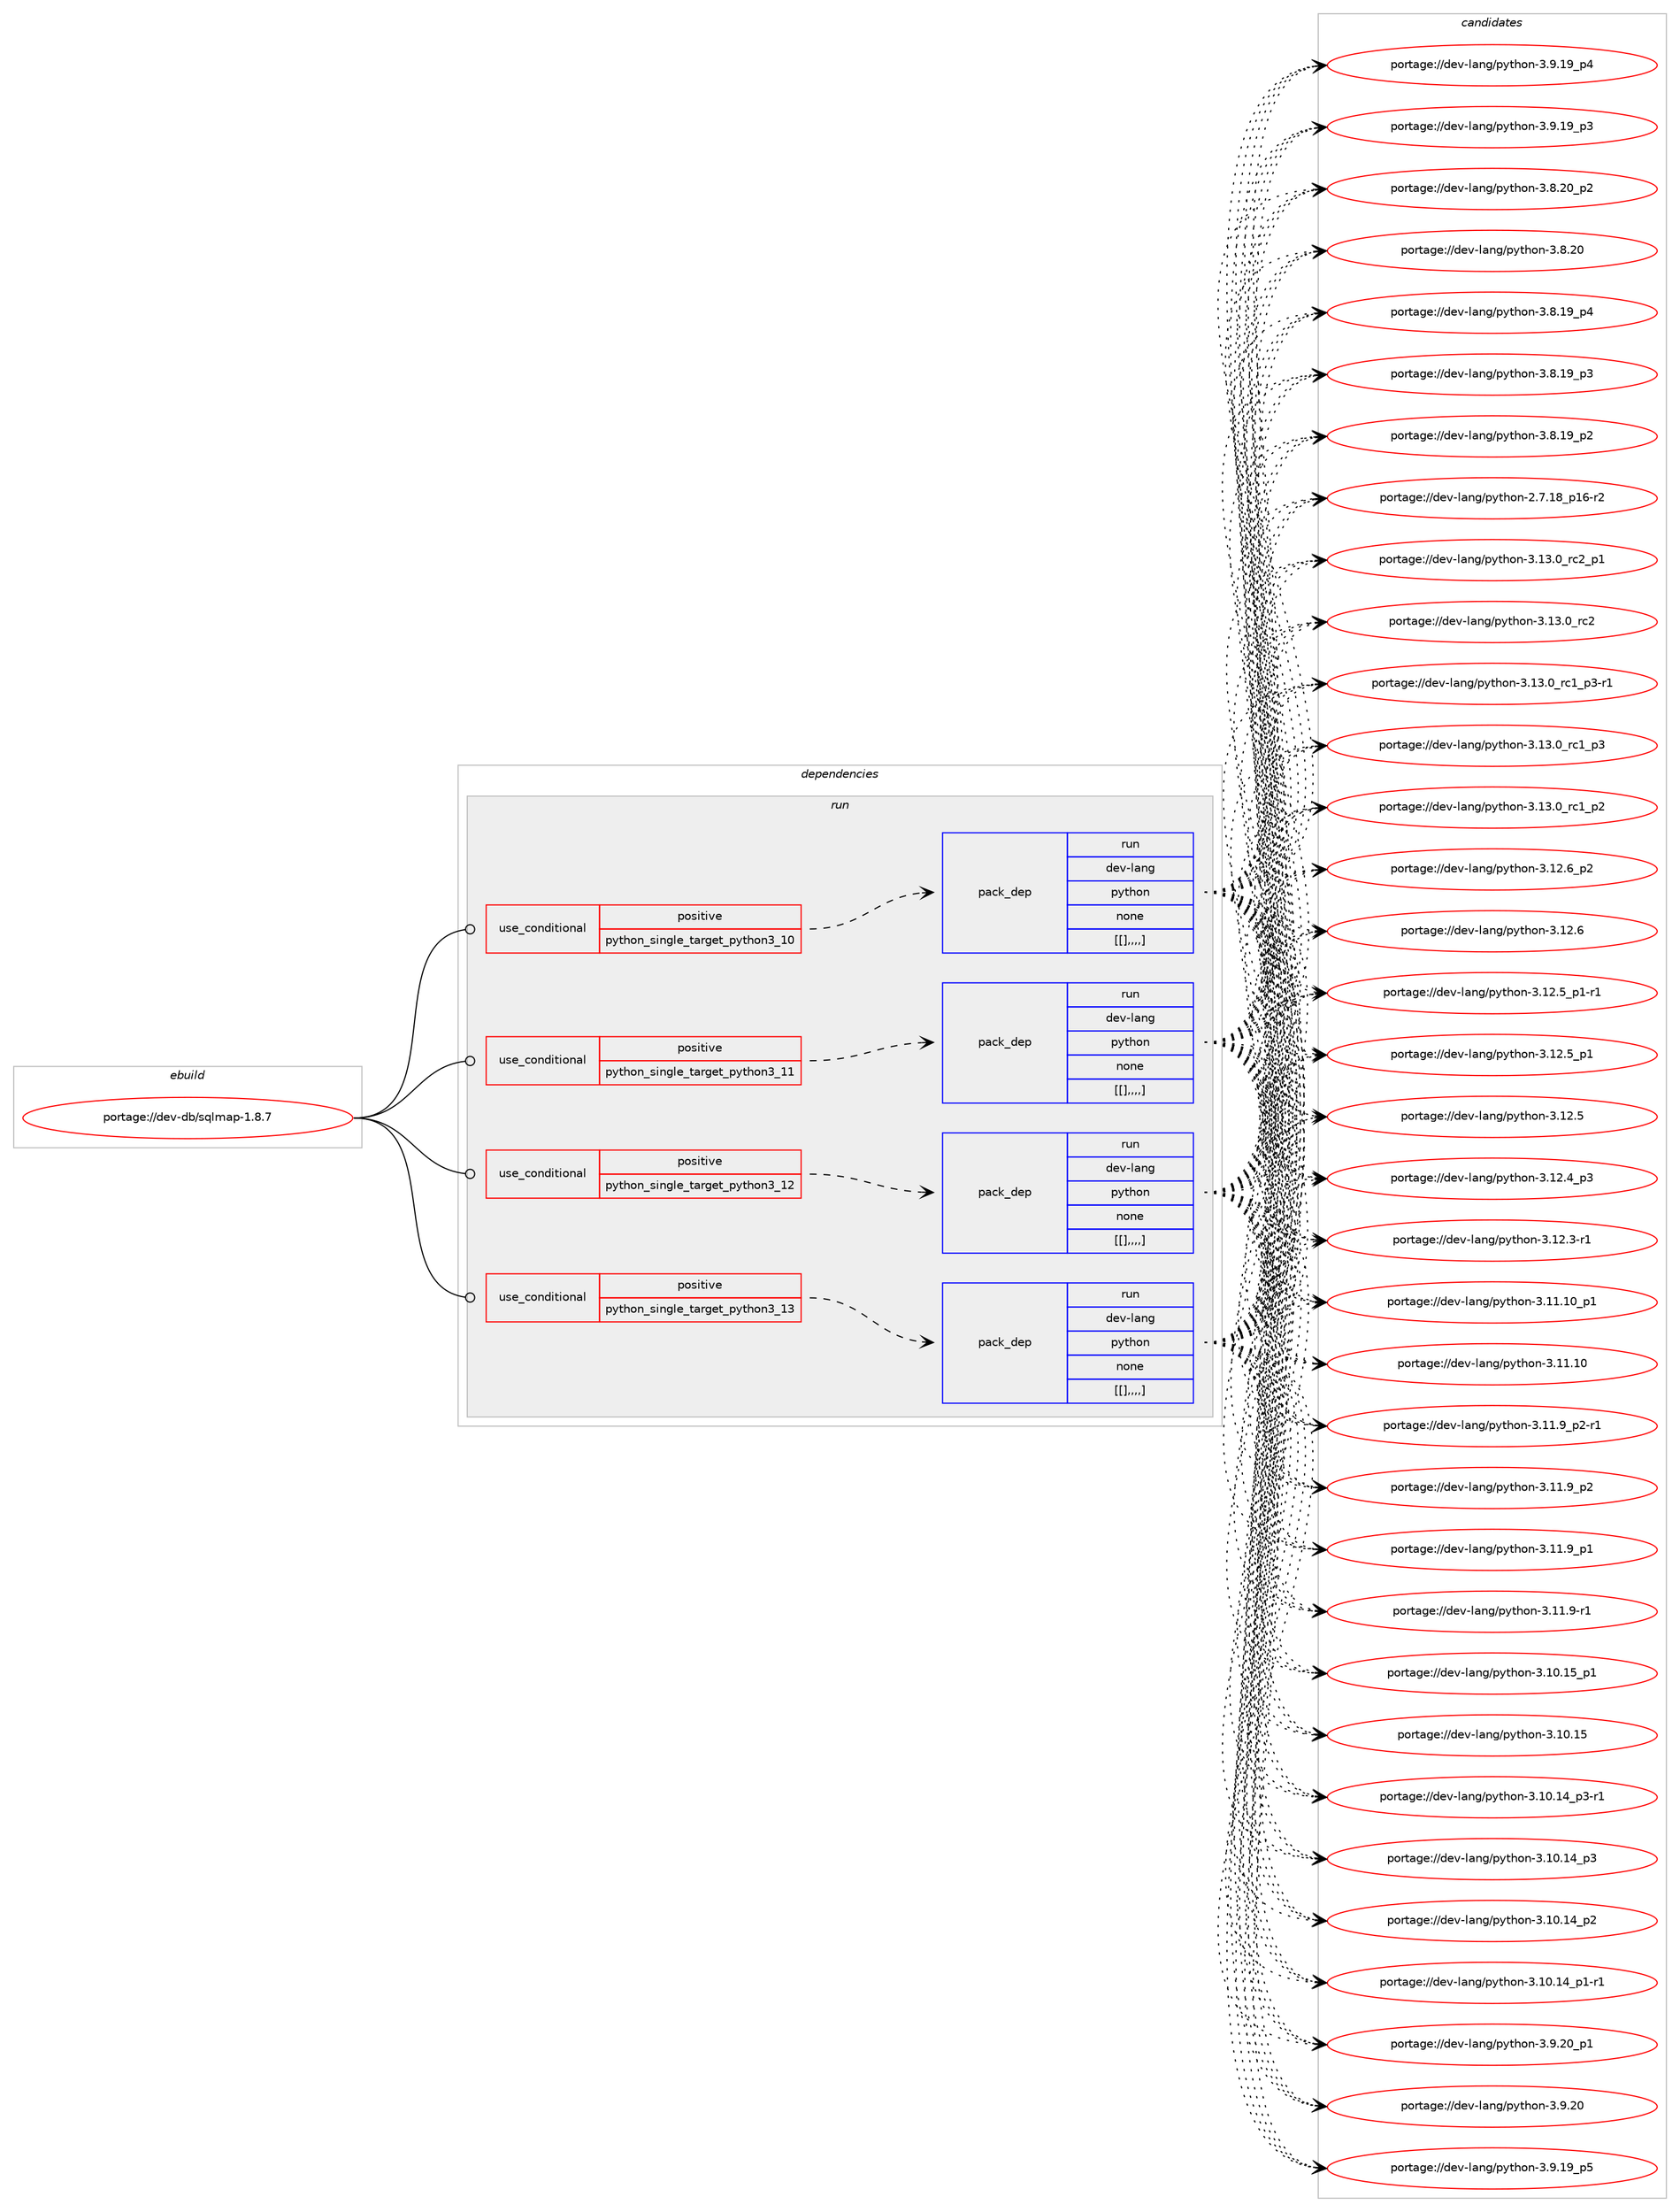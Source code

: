 digraph prolog {

# *************
# Graph options
# *************

newrank=true;
concentrate=true;
compound=true;
graph [rankdir=LR,fontname=Helvetica,fontsize=10,ranksep=1.5];#, ranksep=2.5, nodesep=0.2];
edge  [arrowhead=vee];
node  [fontname=Helvetica,fontsize=10];

# **********
# The ebuild
# **********

subgraph cluster_leftcol {
color=gray;
label=<<i>ebuild</i>>;
id [label="portage://dev-db/sqlmap-1.8.7", color=red, width=4, href="../dev-db/sqlmap-1.8.7.svg"];
}

# ****************
# The dependencies
# ****************

subgraph cluster_midcol {
color=gray;
label=<<i>dependencies</i>>;
subgraph cluster_compile {
fillcolor="#eeeeee";
style=filled;
label=<<i>compile</i>>;
}
subgraph cluster_compileandrun {
fillcolor="#eeeeee";
style=filled;
label=<<i>compile and run</i>>;
}
subgraph cluster_run {
fillcolor="#eeeeee";
style=filled;
label=<<i>run</i>>;
subgraph cond19441 {
dependency71539 [label=<<TABLE BORDER="0" CELLBORDER="1" CELLSPACING="0" CELLPADDING="4"><TR><TD ROWSPAN="3" CELLPADDING="10">use_conditional</TD></TR><TR><TD>positive</TD></TR><TR><TD>python_single_target_python3_10</TD></TR></TABLE>>, shape=none, color=red];
subgraph pack51155 {
dependency71540 [label=<<TABLE BORDER="0" CELLBORDER="1" CELLSPACING="0" CELLPADDING="4" WIDTH="220"><TR><TD ROWSPAN="6" CELLPADDING="30">pack_dep</TD></TR><TR><TD WIDTH="110">run</TD></TR><TR><TD>dev-lang</TD></TR><TR><TD>python</TD></TR><TR><TD>none</TD></TR><TR><TD>[[],,,,]</TD></TR></TABLE>>, shape=none, color=blue];
}
dependency71539:e -> dependency71540:w [weight=20,style="dashed",arrowhead="vee"];
}
id:e -> dependency71539:w [weight=20,style="solid",arrowhead="odot"];
subgraph cond19442 {
dependency71541 [label=<<TABLE BORDER="0" CELLBORDER="1" CELLSPACING="0" CELLPADDING="4"><TR><TD ROWSPAN="3" CELLPADDING="10">use_conditional</TD></TR><TR><TD>positive</TD></TR><TR><TD>python_single_target_python3_11</TD></TR></TABLE>>, shape=none, color=red];
subgraph pack51156 {
dependency71542 [label=<<TABLE BORDER="0" CELLBORDER="1" CELLSPACING="0" CELLPADDING="4" WIDTH="220"><TR><TD ROWSPAN="6" CELLPADDING="30">pack_dep</TD></TR><TR><TD WIDTH="110">run</TD></TR><TR><TD>dev-lang</TD></TR><TR><TD>python</TD></TR><TR><TD>none</TD></TR><TR><TD>[[],,,,]</TD></TR></TABLE>>, shape=none, color=blue];
}
dependency71541:e -> dependency71542:w [weight=20,style="dashed",arrowhead="vee"];
}
id:e -> dependency71541:w [weight=20,style="solid",arrowhead="odot"];
subgraph cond19443 {
dependency71543 [label=<<TABLE BORDER="0" CELLBORDER="1" CELLSPACING="0" CELLPADDING="4"><TR><TD ROWSPAN="3" CELLPADDING="10">use_conditional</TD></TR><TR><TD>positive</TD></TR><TR><TD>python_single_target_python3_12</TD></TR></TABLE>>, shape=none, color=red];
subgraph pack51157 {
dependency71544 [label=<<TABLE BORDER="0" CELLBORDER="1" CELLSPACING="0" CELLPADDING="4" WIDTH="220"><TR><TD ROWSPAN="6" CELLPADDING="30">pack_dep</TD></TR><TR><TD WIDTH="110">run</TD></TR><TR><TD>dev-lang</TD></TR><TR><TD>python</TD></TR><TR><TD>none</TD></TR><TR><TD>[[],,,,]</TD></TR></TABLE>>, shape=none, color=blue];
}
dependency71543:e -> dependency71544:w [weight=20,style="dashed",arrowhead="vee"];
}
id:e -> dependency71543:w [weight=20,style="solid",arrowhead="odot"];
subgraph cond19444 {
dependency71545 [label=<<TABLE BORDER="0" CELLBORDER="1" CELLSPACING="0" CELLPADDING="4"><TR><TD ROWSPAN="3" CELLPADDING="10">use_conditional</TD></TR><TR><TD>positive</TD></TR><TR><TD>python_single_target_python3_13</TD></TR></TABLE>>, shape=none, color=red];
subgraph pack51158 {
dependency71546 [label=<<TABLE BORDER="0" CELLBORDER="1" CELLSPACING="0" CELLPADDING="4" WIDTH="220"><TR><TD ROWSPAN="6" CELLPADDING="30">pack_dep</TD></TR><TR><TD WIDTH="110">run</TD></TR><TR><TD>dev-lang</TD></TR><TR><TD>python</TD></TR><TR><TD>none</TD></TR><TR><TD>[[],,,,]</TD></TR></TABLE>>, shape=none, color=blue];
}
dependency71545:e -> dependency71546:w [weight=20,style="dashed",arrowhead="vee"];
}
id:e -> dependency71545:w [weight=20,style="solid",arrowhead="odot"];
}
}

# **************
# The candidates
# **************

subgraph cluster_choices {
rank=same;
color=gray;
label=<<i>candidates</i>>;

subgraph choice51155 {
color=black;
nodesep=1;
choice100101118451089711010347112121116104111110455146495146489511499509511249 [label="portage://dev-lang/python-3.13.0_rc2_p1", color=red, width=4,href="../dev-lang/python-3.13.0_rc2_p1.svg"];
choice10010111845108971101034711212111610411111045514649514648951149950 [label="portage://dev-lang/python-3.13.0_rc2", color=red, width=4,href="../dev-lang/python-3.13.0_rc2.svg"];
choice1001011184510897110103471121211161041111104551464951464895114994995112514511449 [label="portage://dev-lang/python-3.13.0_rc1_p3-r1", color=red, width=4,href="../dev-lang/python-3.13.0_rc1_p3-r1.svg"];
choice100101118451089711010347112121116104111110455146495146489511499499511251 [label="portage://dev-lang/python-3.13.0_rc1_p3", color=red, width=4,href="../dev-lang/python-3.13.0_rc1_p3.svg"];
choice100101118451089711010347112121116104111110455146495146489511499499511250 [label="portage://dev-lang/python-3.13.0_rc1_p2", color=red, width=4,href="../dev-lang/python-3.13.0_rc1_p2.svg"];
choice100101118451089711010347112121116104111110455146495046549511250 [label="portage://dev-lang/python-3.12.6_p2", color=red, width=4,href="../dev-lang/python-3.12.6_p2.svg"];
choice10010111845108971101034711212111610411111045514649504654 [label="portage://dev-lang/python-3.12.6", color=red, width=4,href="../dev-lang/python-3.12.6.svg"];
choice1001011184510897110103471121211161041111104551464950465395112494511449 [label="portage://dev-lang/python-3.12.5_p1-r1", color=red, width=4,href="../dev-lang/python-3.12.5_p1-r1.svg"];
choice100101118451089711010347112121116104111110455146495046539511249 [label="portage://dev-lang/python-3.12.5_p1", color=red, width=4,href="../dev-lang/python-3.12.5_p1.svg"];
choice10010111845108971101034711212111610411111045514649504653 [label="portage://dev-lang/python-3.12.5", color=red, width=4,href="../dev-lang/python-3.12.5.svg"];
choice100101118451089711010347112121116104111110455146495046529511251 [label="portage://dev-lang/python-3.12.4_p3", color=red, width=4,href="../dev-lang/python-3.12.4_p3.svg"];
choice100101118451089711010347112121116104111110455146495046514511449 [label="portage://dev-lang/python-3.12.3-r1", color=red, width=4,href="../dev-lang/python-3.12.3-r1.svg"];
choice10010111845108971101034711212111610411111045514649494649489511249 [label="portage://dev-lang/python-3.11.10_p1", color=red, width=4,href="../dev-lang/python-3.11.10_p1.svg"];
choice1001011184510897110103471121211161041111104551464949464948 [label="portage://dev-lang/python-3.11.10", color=red, width=4,href="../dev-lang/python-3.11.10.svg"];
choice1001011184510897110103471121211161041111104551464949465795112504511449 [label="portage://dev-lang/python-3.11.9_p2-r1", color=red, width=4,href="../dev-lang/python-3.11.9_p2-r1.svg"];
choice100101118451089711010347112121116104111110455146494946579511250 [label="portage://dev-lang/python-3.11.9_p2", color=red, width=4,href="../dev-lang/python-3.11.9_p2.svg"];
choice100101118451089711010347112121116104111110455146494946579511249 [label="portage://dev-lang/python-3.11.9_p1", color=red, width=4,href="../dev-lang/python-3.11.9_p1.svg"];
choice100101118451089711010347112121116104111110455146494946574511449 [label="portage://dev-lang/python-3.11.9-r1", color=red, width=4,href="../dev-lang/python-3.11.9-r1.svg"];
choice10010111845108971101034711212111610411111045514649484649539511249 [label="portage://dev-lang/python-3.10.15_p1", color=red, width=4,href="../dev-lang/python-3.10.15_p1.svg"];
choice1001011184510897110103471121211161041111104551464948464953 [label="portage://dev-lang/python-3.10.15", color=red, width=4,href="../dev-lang/python-3.10.15.svg"];
choice100101118451089711010347112121116104111110455146494846495295112514511449 [label="portage://dev-lang/python-3.10.14_p3-r1", color=red, width=4,href="../dev-lang/python-3.10.14_p3-r1.svg"];
choice10010111845108971101034711212111610411111045514649484649529511251 [label="portage://dev-lang/python-3.10.14_p3", color=red, width=4,href="../dev-lang/python-3.10.14_p3.svg"];
choice10010111845108971101034711212111610411111045514649484649529511250 [label="portage://dev-lang/python-3.10.14_p2", color=red, width=4,href="../dev-lang/python-3.10.14_p2.svg"];
choice100101118451089711010347112121116104111110455146494846495295112494511449 [label="portage://dev-lang/python-3.10.14_p1-r1", color=red, width=4,href="../dev-lang/python-3.10.14_p1-r1.svg"];
choice100101118451089711010347112121116104111110455146574650489511249 [label="portage://dev-lang/python-3.9.20_p1", color=red, width=4,href="../dev-lang/python-3.9.20_p1.svg"];
choice10010111845108971101034711212111610411111045514657465048 [label="portage://dev-lang/python-3.9.20", color=red, width=4,href="../dev-lang/python-3.9.20.svg"];
choice100101118451089711010347112121116104111110455146574649579511253 [label="portage://dev-lang/python-3.9.19_p5", color=red, width=4,href="../dev-lang/python-3.9.19_p5.svg"];
choice100101118451089711010347112121116104111110455146574649579511252 [label="portage://dev-lang/python-3.9.19_p4", color=red, width=4,href="../dev-lang/python-3.9.19_p4.svg"];
choice100101118451089711010347112121116104111110455146574649579511251 [label="portage://dev-lang/python-3.9.19_p3", color=red, width=4,href="../dev-lang/python-3.9.19_p3.svg"];
choice100101118451089711010347112121116104111110455146564650489511250 [label="portage://dev-lang/python-3.8.20_p2", color=red, width=4,href="../dev-lang/python-3.8.20_p2.svg"];
choice10010111845108971101034711212111610411111045514656465048 [label="portage://dev-lang/python-3.8.20", color=red, width=4,href="../dev-lang/python-3.8.20.svg"];
choice100101118451089711010347112121116104111110455146564649579511252 [label="portage://dev-lang/python-3.8.19_p4", color=red, width=4,href="../dev-lang/python-3.8.19_p4.svg"];
choice100101118451089711010347112121116104111110455146564649579511251 [label="portage://dev-lang/python-3.8.19_p3", color=red, width=4,href="../dev-lang/python-3.8.19_p3.svg"];
choice100101118451089711010347112121116104111110455146564649579511250 [label="portage://dev-lang/python-3.8.19_p2", color=red, width=4,href="../dev-lang/python-3.8.19_p2.svg"];
choice100101118451089711010347112121116104111110455046554649569511249544511450 [label="portage://dev-lang/python-2.7.18_p16-r2", color=red, width=4,href="../dev-lang/python-2.7.18_p16-r2.svg"];
dependency71540:e -> choice100101118451089711010347112121116104111110455146495146489511499509511249:w [style=dotted,weight="100"];
dependency71540:e -> choice10010111845108971101034711212111610411111045514649514648951149950:w [style=dotted,weight="100"];
dependency71540:e -> choice1001011184510897110103471121211161041111104551464951464895114994995112514511449:w [style=dotted,weight="100"];
dependency71540:e -> choice100101118451089711010347112121116104111110455146495146489511499499511251:w [style=dotted,weight="100"];
dependency71540:e -> choice100101118451089711010347112121116104111110455146495146489511499499511250:w [style=dotted,weight="100"];
dependency71540:e -> choice100101118451089711010347112121116104111110455146495046549511250:w [style=dotted,weight="100"];
dependency71540:e -> choice10010111845108971101034711212111610411111045514649504654:w [style=dotted,weight="100"];
dependency71540:e -> choice1001011184510897110103471121211161041111104551464950465395112494511449:w [style=dotted,weight="100"];
dependency71540:e -> choice100101118451089711010347112121116104111110455146495046539511249:w [style=dotted,weight="100"];
dependency71540:e -> choice10010111845108971101034711212111610411111045514649504653:w [style=dotted,weight="100"];
dependency71540:e -> choice100101118451089711010347112121116104111110455146495046529511251:w [style=dotted,weight="100"];
dependency71540:e -> choice100101118451089711010347112121116104111110455146495046514511449:w [style=dotted,weight="100"];
dependency71540:e -> choice10010111845108971101034711212111610411111045514649494649489511249:w [style=dotted,weight="100"];
dependency71540:e -> choice1001011184510897110103471121211161041111104551464949464948:w [style=dotted,weight="100"];
dependency71540:e -> choice1001011184510897110103471121211161041111104551464949465795112504511449:w [style=dotted,weight="100"];
dependency71540:e -> choice100101118451089711010347112121116104111110455146494946579511250:w [style=dotted,weight="100"];
dependency71540:e -> choice100101118451089711010347112121116104111110455146494946579511249:w [style=dotted,weight="100"];
dependency71540:e -> choice100101118451089711010347112121116104111110455146494946574511449:w [style=dotted,weight="100"];
dependency71540:e -> choice10010111845108971101034711212111610411111045514649484649539511249:w [style=dotted,weight="100"];
dependency71540:e -> choice1001011184510897110103471121211161041111104551464948464953:w [style=dotted,weight="100"];
dependency71540:e -> choice100101118451089711010347112121116104111110455146494846495295112514511449:w [style=dotted,weight="100"];
dependency71540:e -> choice10010111845108971101034711212111610411111045514649484649529511251:w [style=dotted,weight="100"];
dependency71540:e -> choice10010111845108971101034711212111610411111045514649484649529511250:w [style=dotted,weight="100"];
dependency71540:e -> choice100101118451089711010347112121116104111110455146494846495295112494511449:w [style=dotted,weight="100"];
dependency71540:e -> choice100101118451089711010347112121116104111110455146574650489511249:w [style=dotted,weight="100"];
dependency71540:e -> choice10010111845108971101034711212111610411111045514657465048:w [style=dotted,weight="100"];
dependency71540:e -> choice100101118451089711010347112121116104111110455146574649579511253:w [style=dotted,weight="100"];
dependency71540:e -> choice100101118451089711010347112121116104111110455146574649579511252:w [style=dotted,weight="100"];
dependency71540:e -> choice100101118451089711010347112121116104111110455146574649579511251:w [style=dotted,weight="100"];
dependency71540:e -> choice100101118451089711010347112121116104111110455146564650489511250:w [style=dotted,weight="100"];
dependency71540:e -> choice10010111845108971101034711212111610411111045514656465048:w [style=dotted,weight="100"];
dependency71540:e -> choice100101118451089711010347112121116104111110455146564649579511252:w [style=dotted,weight="100"];
dependency71540:e -> choice100101118451089711010347112121116104111110455146564649579511251:w [style=dotted,weight="100"];
dependency71540:e -> choice100101118451089711010347112121116104111110455146564649579511250:w [style=dotted,weight="100"];
dependency71540:e -> choice100101118451089711010347112121116104111110455046554649569511249544511450:w [style=dotted,weight="100"];
}
subgraph choice51156 {
color=black;
nodesep=1;
choice100101118451089711010347112121116104111110455146495146489511499509511249 [label="portage://dev-lang/python-3.13.0_rc2_p1", color=red, width=4,href="../dev-lang/python-3.13.0_rc2_p1.svg"];
choice10010111845108971101034711212111610411111045514649514648951149950 [label="portage://dev-lang/python-3.13.0_rc2", color=red, width=4,href="../dev-lang/python-3.13.0_rc2.svg"];
choice1001011184510897110103471121211161041111104551464951464895114994995112514511449 [label="portage://dev-lang/python-3.13.0_rc1_p3-r1", color=red, width=4,href="../dev-lang/python-3.13.0_rc1_p3-r1.svg"];
choice100101118451089711010347112121116104111110455146495146489511499499511251 [label="portage://dev-lang/python-3.13.0_rc1_p3", color=red, width=4,href="../dev-lang/python-3.13.0_rc1_p3.svg"];
choice100101118451089711010347112121116104111110455146495146489511499499511250 [label="portage://dev-lang/python-3.13.0_rc1_p2", color=red, width=4,href="../dev-lang/python-3.13.0_rc1_p2.svg"];
choice100101118451089711010347112121116104111110455146495046549511250 [label="portage://dev-lang/python-3.12.6_p2", color=red, width=4,href="../dev-lang/python-3.12.6_p2.svg"];
choice10010111845108971101034711212111610411111045514649504654 [label="portage://dev-lang/python-3.12.6", color=red, width=4,href="../dev-lang/python-3.12.6.svg"];
choice1001011184510897110103471121211161041111104551464950465395112494511449 [label="portage://dev-lang/python-3.12.5_p1-r1", color=red, width=4,href="../dev-lang/python-3.12.5_p1-r1.svg"];
choice100101118451089711010347112121116104111110455146495046539511249 [label="portage://dev-lang/python-3.12.5_p1", color=red, width=4,href="../dev-lang/python-3.12.5_p1.svg"];
choice10010111845108971101034711212111610411111045514649504653 [label="portage://dev-lang/python-3.12.5", color=red, width=4,href="../dev-lang/python-3.12.5.svg"];
choice100101118451089711010347112121116104111110455146495046529511251 [label="portage://dev-lang/python-3.12.4_p3", color=red, width=4,href="../dev-lang/python-3.12.4_p3.svg"];
choice100101118451089711010347112121116104111110455146495046514511449 [label="portage://dev-lang/python-3.12.3-r1", color=red, width=4,href="../dev-lang/python-3.12.3-r1.svg"];
choice10010111845108971101034711212111610411111045514649494649489511249 [label="portage://dev-lang/python-3.11.10_p1", color=red, width=4,href="../dev-lang/python-3.11.10_p1.svg"];
choice1001011184510897110103471121211161041111104551464949464948 [label="portage://dev-lang/python-3.11.10", color=red, width=4,href="../dev-lang/python-3.11.10.svg"];
choice1001011184510897110103471121211161041111104551464949465795112504511449 [label="portage://dev-lang/python-3.11.9_p2-r1", color=red, width=4,href="../dev-lang/python-3.11.9_p2-r1.svg"];
choice100101118451089711010347112121116104111110455146494946579511250 [label="portage://dev-lang/python-3.11.9_p2", color=red, width=4,href="../dev-lang/python-3.11.9_p2.svg"];
choice100101118451089711010347112121116104111110455146494946579511249 [label="portage://dev-lang/python-3.11.9_p1", color=red, width=4,href="../dev-lang/python-3.11.9_p1.svg"];
choice100101118451089711010347112121116104111110455146494946574511449 [label="portage://dev-lang/python-3.11.9-r1", color=red, width=4,href="../dev-lang/python-3.11.9-r1.svg"];
choice10010111845108971101034711212111610411111045514649484649539511249 [label="portage://dev-lang/python-3.10.15_p1", color=red, width=4,href="../dev-lang/python-3.10.15_p1.svg"];
choice1001011184510897110103471121211161041111104551464948464953 [label="portage://dev-lang/python-3.10.15", color=red, width=4,href="../dev-lang/python-3.10.15.svg"];
choice100101118451089711010347112121116104111110455146494846495295112514511449 [label="portage://dev-lang/python-3.10.14_p3-r1", color=red, width=4,href="../dev-lang/python-3.10.14_p3-r1.svg"];
choice10010111845108971101034711212111610411111045514649484649529511251 [label="portage://dev-lang/python-3.10.14_p3", color=red, width=4,href="../dev-lang/python-3.10.14_p3.svg"];
choice10010111845108971101034711212111610411111045514649484649529511250 [label="portage://dev-lang/python-3.10.14_p2", color=red, width=4,href="../dev-lang/python-3.10.14_p2.svg"];
choice100101118451089711010347112121116104111110455146494846495295112494511449 [label="portage://dev-lang/python-3.10.14_p1-r1", color=red, width=4,href="../dev-lang/python-3.10.14_p1-r1.svg"];
choice100101118451089711010347112121116104111110455146574650489511249 [label="portage://dev-lang/python-3.9.20_p1", color=red, width=4,href="../dev-lang/python-3.9.20_p1.svg"];
choice10010111845108971101034711212111610411111045514657465048 [label="portage://dev-lang/python-3.9.20", color=red, width=4,href="../dev-lang/python-3.9.20.svg"];
choice100101118451089711010347112121116104111110455146574649579511253 [label="portage://dev-lang/python-3.9.19_p5", color=red, width=4,href="../dev-lang/python-3.9.19_p5.svg"];
choice100101118451089711010347112121116104111110455146574649579511252 [label="portage://dev-lang/python-3.9.19_p4", color=red, width=4,href="../dev-lang/python-3.9.19_p4.svg"];
choice100101118451089711010347112121116104111110455146574649579511251 [label="portage://dev-lang/python-3.9.19_p3", color=red, width=4,href="../dev-lang/python-3.9.19_p3.svg"];
choice100101118451089711010347112121116104111110455146564650489511250 [label="portage://dev-lang/python-3.8.20_p2", color=red, width=4,href="../dev-lang/python-3.8.20_p2.svg"];
choice10010111845108971101034711212111610411111045514656465048 [label="portage://dev-lang/python-3.8.20", color=red, width=4,href="../dev-lang/python-3.8.20.svg"];
choice100101118451089711010347112121116104111110455146564649579511252 [label="portage://dev-lang/python-3.8.19_p4", color=red, width=4,href="../dev-lang/python-3.8.19_p4.svg"];
choice100101118451089711010347112121116104111110455146564649579511251 [label="portage://dev-lang/python-3.8.19_p3", color=red, width=4,href="../dev-lang/python-3.8.19_p3.svg"];
choice100101118451089711010347112121116104111110455146564649579511250 [label="portage://dev-lang/python-3.8.19_p2", color=red, width=4,href="../dev-lang/python-3.8.19_p2.svg"];
choice100101118451089711010347112121116104111110455046554649569511249544511450 [label="portage://dev-lang/python-2.7.18_p16-r2", color=red, width=4,href="../dev-lang/python-2.7.18_p16-r2.svg"];
dependency71542:e -> choice100101118451089711010347112121116104111110455146495146489511499509511249:w [style=dotted,weight="100"];
dependency71542:e -> choice10010111845108971101034711212111610411111045514649514648951149950:w [style=dotted,weight="100"];
dependency71542:e -> choice1001011184510897110103471121211161041111104551464951464895114994995112514511449:w [style=dotted,weight="100"];
dependency71542:e -> choice100101118451089711010347112121116104111110455146495146489511499499511251:w [style=dotted,weight="100"];
dependency71542:e -> choice100101118451089711010347112121116104111110455146495146489511499499511250:w [style=dotted,weight="100"];
dependency71542:e -> choice100101118451089711010347112121116104111110455146495046549511250:w [style=dotted,weight="100"];
dependency71542:e -> choice10010111845108971101034711212111610411111045514649504654:w [style=dotted,weight="100"];
dependency71542:e -> choice1001011184510897110103471121211161041111104551464950465395112494511449:w [style=dotted,weight="100"];
dependency71542:e -> choice100101118451089711010347112121116104111110455146495046539511249:w [style=dotted,weight="100"];
dependency71542:e -> choice10010111845108971101034711212111610411111045514649504653:w [style=dotted,weight="100"];
dependency71542:e -> choice100101118451089711010347112121116104111110455146495046529511251:w [style=dotted,weight="100"];
dependency71542:e -> choice100101118451089711010347112121116104111110455146495046514511449:w [style=dotted,weight="100"];
dependency71542:e -> choice10010111845108971101034711212111610411111045514649494649489511249:w [style=dotted,weight="100"];
dependency71542:e -> choice1001011184510897110103471121211161041111104551464949464948:w [style=dotted,weight="100"];
dependency71542:e -> choice1001011184510897110103471121211161041111104551464949465795112504511449:w [style=dotted,weight="100"];
dependency71542:e -> choice100101118451089711010347112121116104111110455146494946579511250:w [style=dotted,weight="100"];
dependency71542:e -> choice100101118451089711010347112121116104111110455146494946579511249:w [style=dotted,weight="100"];
dependency71542:e -> choice100101118451089711010347112121116104111110455146494946574511449:w [style=dotted,weight="100"];
dependency71542:e -> choice10010111845108971101034711212111610411111045514649484649539511249:w [style=dotted,weight="100"];
dependency71542:e -> choice1001011184510897110103471121211161041111104551464948464953:w [style=dotted,weight="100"];
dependency71542:e -> choice100101118451089711010347112121116104111110455146494846495295112514511449:w [style=dotted,weight="100"];
dependency71542:e -> choice10010111845108971101034711212111610411111045514649484649529511251:w [style=dotted,weight="100"];
dependency71542:e -> choice10010111845108971101034711212111610411111045514649484649529511250:w [style=dotted,weight="100"];
dependency71542:e -> choice100101118451089711010347112121116104111110455146494846495295112494511449:w [style=dotted,weight="100"];
dependency71542:e -> choice100101118451089711010347112121116104111110455146574650489511249:w [style=dotted,weight="100"];
dependency71542:e -> choice10010111845108971101034711212111610411111045514657465048:w [style=dotted,weight="100"];
dependency71542:e -> choice100101118451089711010347112121116104111110455146574649579511253:w [style=dotted,weight="100"];
dependency71542:e -> choice100101118451089711010347112121116104111110455146574649579511252:w [style=dotted,weight="100"];
dependency71542:e -> choice100101118451089711010347112121116104111110455146574649579511251:w [style=dotted,weight="100"];
dependency71542:e -> choice100101118451089711010347112121116104111110455146564650489511250:w [style=dotted,weight="100"];
dependency71542:e -> choice10010111845108971101034711212111610411111045514656465048:w [style=dotted,weight="100"];
dependency71542:e -> choice100101118451089711010347112121116104111110455146564649579511252:w [style=dotted,weight="100"];
dependency71542:e -> choice100101118451089711010347112121116104111110455146564649579511251:w [style=dotted,weight="100"];
dependency71542:e -> choice100101118451089711010347112121116104111110455146564649579511250:w [style=dotted,weight="100"];
dependency71542:e -> choice100101118451089711010347112121116104111110455046554649569511249544511450:w [style=dotted,weight="100"];
}
subgraph choice51157 {
color=black;
nodesep=1;
choice100101118451089711010347112121116104111110455146495146489511499509511249 [label="portage://dev-lang/python-3.13.0_rc2_p1", color=red, width=4,href="../dev-lang/python-3.13.0_rc2_p1.svg"];
choice10010111845108971101034711212111610411111045514649514648951149950 [label="portage://dev-lang/python-3.13.0_rc2", color=red, width=4,href="../dev-lang/python-3.13.0_rc2.svg"];
choice1001011184510897110103471121211161041111104551464951464895114994995112514511449 [label="portage://dev-lang/python-3.13.0_rc1_p3-r1", color=red, width=4,href="../dev-lang/python-3.13.0_rc1_p3-r1.svg"];
choice100101118451089711010347112121116104111110455146495146489511499499511251 [label="portage://dev-lang/python-3.13.0_rc1_p3", color=red, width=4,href="../dev-lang/python-3.13.0_rc1_p3.svg"];
choice100101118451089711010347112121116104111110455146495146489511499499511250 [label="portage://dev-lang/python-3.13.0_rc1_p2", color=red, width=4,href="../dev-lang/python-3.13.0_rc1_p2.svg"];
choice100101118451089711010347112121116104111110455146495046549511250 [label="portage://dev-lang/python-3.12.6_p2", color=red, width=4,href="../dev-lang/python-3.12.6_p2.svg"];
choice10010111845108971101034711212111610411111045514649504654 [label="portage://dev-lang/python-3.12.6", color=red, width=4,href="../dev-lang/python-3.12.6.svg"];
choice1001011184510897110103471121211161041111104551464950465395112494511449 [label="portage://dev-lang/python-3.12.5_p1-r1", color=red, width=4,href="../dev-lang/python-3.12.5_p1-r1.svg"];
choice100101118451089711010347112121116104111110455146495046539511249 [label="portage://dev-lang/python-3.12.5_p1", color=red, width=4,href="../dev-lang/python-3.12.5_p1.svg"];
choice10010111845108971101034711212111610411111045514649504653 [label="portage://dev-lang/python-3.12.5", color=red, width=4,href="../dev-lang/python-3.12.5.svg"];
choice100101118451089711010347112121116104111110455146495046529511251 [label="portage://dev-lang/python-3.12.4_p3", color=red, width=4,href="../dev-lang/python-3.12.4_p3.svg"];
choice100101118451089711010347112121116104111110455146495046514511449 [label="portage://dev-lang/python-3.12.3-r1", color=red, width=4,href="../dev-lang/python-3.12.3-r1.svg"];
choice10010111845108971101034711212111610411111045514649494649489511249 [label="portage://dev-lang/python-3.11.10_p1", color=red, width=4,href="../dev-lang/python-3.11.10_p1.svg"];
choice1001011184510897110103471121211161041111104551464949464948 [label="portage://dev-lang/python-3.11.10", color=red, width=4,href="../dev-lang/python-3.11.10.svg"];
choice1001011184510897110103471121211161041111104551464949465795112504511449 [label="portage://dev-lang/python-3.11.9_p2-r1", color=red, width=4,href="../dev-lang/python-3.11.9_p2-r1.svg"];
choice100101118451089711010347112121116104111110455146494946579511250 [label="portage://dev-lang/python-3.11.9_p2", color=red, width=4,href="../dev-lang/python-3.11.9_p2.svg"];
choice100101118451089711010347112121116104111110455146494946579511249 [label="portage://dev-lang/python-3.11.9_p1", color=red, width=4,href="../dev-lang/python-3.11.9_p1.svg"];
choice100101118451089711010347112121116104111110455146494946574511449 [label="portage://dev-lang/python-3.11.9-r1", color=red, width=4,href="../dev-lang/python-3.11.9-r1.svg"];
choice10010111845108971101034711212111610411111045514649484649539511249 [label="portage://dev-lang/python-3.10.15_p1", color=red, width=4,href="../dev-lang/python-3.10.15_p1.svg"];
choice1001011184510897110103471121211161041111104551464948464953 [label="portage://dev-lang/python-3.10.15", color=red, width=4,href="../dev-lang/python-3.10.15.svg"];
choice100101118451089711010347112121116104111110455146494846495295112514511449 [label="portage://dev-lang/python-3.10.14_p3-r1", color=red, width=4,href="../dev-lang/python-3.10.14_p3-r1.svg"];
choice10010111845108971101034711212111610411111045514649484649529511251 [label="portage://dev-lang/python-3.10.14_p3", color=red, width=4,href="../dev-lang/python-3.10.14_p3.svg"];
choice10010111845108971101034711212111610411111045514649484649529511250 [label="portage://dev-lang/python-3.10.14_p2", color=red, width=4,href="../dev-lang/python-3.10.14_p2.svg"];
choice100101118451089711010347112121116104111110455146494846495295112494511449 [label="portage://dev-lang/python-3.10.14_p1-r1", color=red, width=4,href="../dev-lang/python-3.10.14_p1-r1.svg"];
choice100101118451089711010347112121116104111110455146574650489511249 [label="portage://dev-lang/python-3.9.20_p1", color=red, width=4,href="../dev-lang/python-3.9.20_p1.svg"];
choice10010111845108971101034711212111610411111045514657465048 [label="portage://dev-lang/python-3.9.20", color=red, width=4,href="../dev-lang/python-3.9.20.svg"];
choice100101118451089711010347112121116104111110455146574649579511253 [label="portage://dev-lang/python-3.9.19_p5", color=red, width=4,href="../dev-lang/python-3.9.19_p5.svg"];
choice100101118451089711010347112121116104111110455146574649579511252 [label="portage://dev-lang/python-3.9.19_p4", color=red, width=4,href="../dev-lang/python-3.9.19_p4.svg"];
choice100101118451089711010347112121116104111110455146574649579511251 [label="portage://dev-lang/python-3.9.19_p3", color=red, width=4,href="../dev-lang/python-3.9.19_p3.svg"];
choice100101118451089711010347112121116104111110455146564650489511250 [label="portage://dev-lang/python-3.8.20_p2", color=red, width=4,href="../dev-lang/python-3.8.20_p2.svg"];
choice10010111845108971101034711212111610411111045514656465048 [label="portage://dev-lang/python-3.8.20", color=red, width=4,href="../dev-lang/python-3.8.20.svg"];
choice100101118451089711010347112121116104111110455146564649579511252 [label="portage://dev-lang/python-3.8.19_p4", color=red, width=4,href="../dev-lang/python-3.8.19_p4.svg"];
choice100101118451089711010347112121116104111110455146564649579511251 [label="portage://dev-lang/python-3.8.19_p3", color=red, width=4,href="../dev-lang/python-3.8.19_p3.svg"];
choice100101118451089711010347112121116104111110455146564649579511250 [label="portage://dev-lang/python-3.8.19_p2", color=red, width=4,href="../dev-lang/python-3.8.19_p2.svg"];
choice100101118451089711010347112121116104111110455046554649569511249544511450 [label="portage://dev-lang/python-2.7.18_p16-r2", color=red, width=4,href="../dev-lang/python-2.7.18_p16-r2.svg"];
dependency71544:e -> choice100101118451089711010347112121116104111110455146495146489511499509511249:w [style=dotted,weight="100"];
dependency71544:e -> choice10010111845108971101034711212111610411111045514649514648951149950:w [style=dotted,weight="100"];
dependency71544:e -> choice1001011184510897110103471121211161041111104551464951464895114994995112514511449:w [style=dotted,weight="100"];
dependency71544:e -> choice100101118451089711010347112121116104111110455146495146489511499499511251:w [style=dotted,weight="100"];
dependency71544:e -> choice100101118451089711010347112121116104111110455146495146489511499499511250:w [style=dotted,weight="100"];
dependency71544:e -> choice100101118451089711010347112121116104111110455146495046549511250:w [style=dotted,weight="100"];
dependency71544:e -> choice10010111845108971101034711212111610411111045514649504654:w [style=dotted,weight="100"];
dependency71544:e -> choice1001011184510897110103471121211161041111104551464950465395112494511449:w [style=dotted,weight="100"];
dependency71544:e -> choice100101118451089711010347112121116104111110455146495046539511249:w [style=dotted,weight="100"];
dependency71544:e -> choice10010111845108971101034711212111610411111045514649504653:w [style=dotted,weight="100"];
dependency71544:e -> choice100101118451089711010347112121116104111110455146495046529511251:w [style=dotted,weight="100"];
dependency71544:e -> choice100101118451089711010347112121116104111110455146495046514511449:w [style=dotted,weight="100"];
dependency71544:e -> choice10010111845108971101034711212111610411111045514649494649489511249:w [style=dotted,weight="100"];
dependency71544:e -> choice1001011184510897110103471121211161041111104551464949464948:w [style=dotted,weight="100"];
dependency71544:e -> choice1001011184510897110103471121211161041111104551464949465795112504511449:w [style=dotted,weight="100"];
dependency71544:e -> choice100101118451089711010347112121116104111110455146494946579511250:w [style=dotted,weight="100"];
dependency71544:e -> choice100101118451089711010347112121116104111110455146494946579511249:w [style=dotted,weight="100"];
dependency71544:e -> choice100101118451089711010347112121116104111110455146494946574511449:w [style=dotted,weight="100"];
dependency71544:e -> choice10010111845108971101034711212111610411111045514649484649539511249:w [style=dotted,weight="100"];
dependency71544:e -> choice1001011184510897110103471121211161041111104551464948464953:w [style=dotted,weight="100"];
dependency71544:e -> choice100101118451089711010347112121116104111110455146494846495295112514511449:w [style=dotted,weight="100"];
dependency71544:e -> choice10010111845108971101034711212111610411111045514649484649529511251:w [style=dotted,weight="100"];
dependency71544:e -> choice10010111845108971101034711212111610411111045514649484649529511250:w [style=dotted,weight="100"];
dependency71544:e -> choice100101118451089711010347112121116104111110455146494846495295112494511449:w [style=dotted,weight="100"];
dependency71544:e -> choice100101118451089711010347112121116104111110455146574650489511249:w [style=dotted,weight="100"];
dependency71544:e -> choice10010111845108971101034711212111610411111045514657465048:w [style=dotted,weight="100"];
dependency71544:e -> choice100101118451089711010347112121116104111110455146574649579511253:w [style=dotted,weight="100"];
dependency71544:e -> choice100101118451089711010347112121116104111110455146574649579511252:w [style=dotted,weight="100"];
dependency71544:e -> choice100101118451089711010347112121116104111110455146574649579511251:w [style=dotted,weight="100"];
dependency71544:e -> choice100101118451089711010347112121116104111110455146564650489511250:w [style=dotted,weight="100"];
dependency71544:e -> choice10010111845108971101034711212111610411111045514656465048:w [style=dotted,weight="100"];
dependency71544:e -> choice100101118451089711010347112121116104111110455146564649579511252:w [style=dotted,weight="100"];
dependency71544:e -> choice100101118451089711010347112121116104111110455146564649579511251:w [style=dotted,weight="100"];
dependency71544:e -> choice100101118451089711010347112121116104111110455146564649579511250:w [style=dotted,weight="100"];
dependency71544:e -> choice100101118451089711010347112121116104111110455046554649569511249544511450:w [style=dotted,weight="100"];
}
subgraph choice51158 {
color=black;
nodesep=1;
choice100101118451089711010347112121116104111110455146495146489511499509511249 [label="portage://dev-lang/python-3.13.0_rc2_p1", color=red, width=4,href="../dev-lang/python-3.13.0_rc2_p1.svg"];
choice10010111845108971101034711212111610411111045514649514648951149950 [label="portage://dev-lang/python-3.13.0_rc2", color=red, width=4,href="../dev-lang/python-3.13.0_rc2.svg"];
choice1001011184510897110103471121211161041111104551464951464895114994995112514511449 [label="portage://dev-lang/python-3.13.0_rc1_p3-r1", color=red, width=4,href="../dev-lang/python-3.13.0_rc1_p3-r1.svg"];
choice100101118451089711010347112121116104111110455146495146489511499499511251 [label="portage://dev-lang/python-3.13.0_rc1_p3", color=red, width=4,href="../dev-lang/python-3.13.0_rc1_p3.svg"];
choice100101118451089711010347112121116104111110455146495146489511499499511250 [label="portage://dev-lang/python-3.13.0_rc1_p2", color=red, width=4,href="../dev-lang/python-3.13.0_rc1_p2.svg"];
choice100101118451089711010347112121116104111110455146495046549511250 [label="portage://dev-lang/python-3.12.6_p2", color=red, width=4,href="../dev-lang/python-3.12.6_p2.svg"];
choice10010111845108971101034711212111610411111045514649504654 [label="portage://dev-lang/python-3.12.6", color=red, width=4,href="../dev-lang/python-3.12.6.svg"];
choice1001011184510897110103471121211161041111104551464950465395112494511449 [label="portage://dev-lang/python-3.12.5_p1-r1", color=red, width=4,href="../dev-lang/python-3.12.5_p1-r1.svg"];
choice100101118451089711010347112121116104111110455146495046539511249 [label="portage://dev-lang/python-3.12.5_p1", color=red, width=4,href="../dev-lang/python-3.12.5_p1.svg"];
choice10010111845108971101034711212111610411111045514649504653 [label="portage://dev-lang/python-3.12.5", color=red, width=4,href="../dev-lang/python-3.12.5.svg"];
choice100101118451089711010347112121116104111110455146495046529511251 [label="portage://dev-lang/python-3.12.4_p3", color=red, width=4,href="../dev-lang/python-3.12.4_p3.svg"];
choice100101118451089711010347112121116104111110455146495046514511449 [label="portage://dev-lang/python-3.12.3-r1", color=red, width=4,href="../dev-lang/python-3.12.3-r1.svg"];
choice10010111845108971101034711212111610411111045514649494649489511249 [label="portage://dev-lang/python-3.11.10_p1", color=red, width=4,href="../dev-lang/python-3.11.10_p1.svg"];
choice1001011184510897110103471121211161041111104551464949464948 [label="portage://dev-lang/python-3.11.10", color=red, width=4,href="../dev-lang/python-3.11.10.svg"];
choice1001011184510897110103471121211161041111104551464949465795112504511449 [label="portage://dev-lang/python-3.11.9_p2-r1", color=red, width=4,href="../dev-lang/python-3.11.9_p2-r1.svg"];
choice100101118451089711010347112121116104111110455146494946579511250 [label="portage://dev-lang/python-3.11.9_p2", color=red, width=4,href="../dev-lang/python-3.11.9_p2.svg"];
choice100101118451089711010347112121116104111110455146494946579511249 [label="portage://dev-lang/python-3.11.9_p1", color=red, width=4,href="../dev-lang/python-3.11.9_p1.svg"];
choice100101118451089711010347112121116104111110455146494946574511449 [label="portage://dev-lang/python-3.11.9-r1", color=red, width=4,href="../dev-lang/python-3.11.9-r1.svg"];
choice10010111845108971101034711212111610411111045514649484649539511249 [label="portage://dev-lang/python-3.10.15_p1", color=red, width=4,href="../dev-lang/python-3.10.15_p1.svg"];
choice1001011184510897110103471121211161041111104551464948464953 [label="portage://dev-lang/python-3.10.15", color=red, width=4,href="../dev-lang/python-3.10.15.svg"];
choice100101118451089711010347112121116104111110455146494846495295112514511449 [label="portage://dev-lang/python-3.10.14_p3-r1", color=red, width=4,href="../dev-lang/python-3.10.14_p3-r1.svg"];
choice10010111845108971101034711212111610411111045514649484649529511251 [label="portage://dev-lang/python-3.10.14_p3", color=red, width=4,href="../dev-lang/python-3.10.14_p3.svg"];
choice10010111845108971101034711212111610411111045514649484649529511250 [label="portage://dev-lang/python-3.10.14_p2", color=red, width=4,href="../dev-lang/python-3.10.14_p2.svg"];
choice100101118451089711010347112121116104111110455146494846495295112494511449 [label="portage://dev-lang/python-3.10.14_p1-r1", color=red, width=4,href="../dev-lang/python-3.10.14_p1-r1.svg"];
choice100101118451089711010347112121116104111110455146574650489511249 [label="portage://dev-lang/python-3.9.20_p1", color=red, width=4,href="../dev-lang/python-3.9.20_p1.svg"];
choice10010111845108971101034711212111610411111045514657465048 [label="portage://dev-lang/python-3.9.20", color=red, width=4,href="../dev-lang/python-3.9.20.svg"];
choice100101118451089711010347112121116104111110455146574649579511253 [label="portage://dev-lang/python-3.9.19_p5", color=red, width=4,href="../dev-lang/python-3.9.19_p5.svg"];
choice100101118451089711010347112121116104111110455146574649579511252 [label="portage://dev-lang/python-3.9.19_p4", color=red, width=4,href="../dev-lang/python-3.9.19_p4.svg"];
choice100101118451089711010347112121116104111110455146574649579511251 [label="portage://dev-lang/python-3.9.19_p3", color=red, width=4,href="../dev-lang/python-3.9.19_p3.svg"];
choice100101118451089711010347112121116104111110455146564650489511250 [label="portage://dev-lang/python-3.8.20_p2", color=red, width=4,href="../dev-lang/python-3.8.20_p2.svg"];
choice10010111845108971101034711212111610411111045514656465048 [label="portage://dev-lang/python-3.8.20", color=red, width=4,href="../dev-lang/python-3.8.20.svg"];
choice100101118451089711010347112121116104111110455146564649579511252 [label="portage://dev-lang/python-3.8.19_p4", color=red, width=4,href="../dev-lang/python-3.8.19_p4.svg"];
choice100101118451089711010347112121116104111110455146564649579511251 [label="portage://dev-lang/python-3.8.19_p3", color=red, width=4,href="../dev-lang/python-3.8.19_p3.svg"];
choice100101118451089711010347112121116104111110455146564649579511250 [label="portage://dev-lang/python-3.8.19_p2", color=red, width=4,href="../dev-lang/python-3.8.19_p2.svg"];
choice100101118451089711010347112121116104111110455046554649569511249544511450 [label="portage://dev-lang/python-2.7.18_p16-r2", color=red, width=4,href="../dev-lang/python-2.7.18_p16-r2.svg"];
dependency71546:e -> choice100101118451089711010347112121116104111110455146495146489511499509511249:w [style=dotted,weight="100"];
dependency71546:e -> choice10010111845108971101034711212111610411111045514649514648951149950:w [style=dotted,weight="100"];
dependency71546:e -> choice1001011184510897110103471121211161041111104551464951464895114994995112514511449:w [style=dotted,weight="100"];
dependency71546:e -> choice100101118451089711010347112121116104111110455146495146489511499499511251:w [style=dotted,weight="100"];
dependency71546:e -> choice100101118451089711010347112121116104111110455146495146489511499499511250:w [style=dotted,weight="100"];
dependency71546:e -> choice100101118451089711010347112121116104111110455146495046549511250:w [style=dotted,weight="100"];
dependency71546:e -> choice10010111845108971101034711212111610411111045514649504654:w [style=dotted,weight="100"];
dependency71546:e -> choice1001011184510897110103471121211161041111104551464950465395112494511449:w [style=dotted,weight="100"];
dependency71546:e -> choice100101118451089711010347112121116104111110455146495046539511249:w [style=dotted,weight="100"];
dependency71546:e -> choice10010111845108971101034711212111610411111045514649504653:w [style=dotted,weight="100"];
dependency71546:e -> choice100101118451089711010347112121116104111110455146495046529511251:w [style=dotted,weight="100"];
dependency71546:e -> choice100101118451089711010347112121116104111110455146495046514511449:w [style=dotted,weight="100"];
dependency71546:e -> choice10010111845108971101034711212111610411111045514649494649489511249:w [style=dotted,weight="100"];
dependency71546:e -> choice1001011184510897110103471121211161041111104551464949464948:w [style=dotted,weight="100"];
dependency71546:e -> choice1001011184510897110103471121211161041111104551464949465795112504511449:w [style=dotted,weight="100"];
dependency71546:e -> choice100101118451089711010347112121116104111110455146494946579511250:w [style=dotted,weight="100"];
dependency71546:e -> choice100101118451089711010347112121116104111110455146494946579511249:w [style=dotted,weight="100"];
dependency71546:e -> choice100101118451089711010347112121116104111110455146494946574511449:w [style=dotted,weight="100"];
dependency71546:e -> choice10010111845108971101034711212111610411111045514649484649539511249:w [style=dotted,weight="100"];
dependency71546:e -> choice1001011184510897110103471121211161041111104551464948464953:w [style=dotted,weight="100"];
dependency71546:e -> choice100101118451089711010347112121116104111110455146494846495295112514511449:w [style=dotted,weight="100"];
dependency71546:e -> choice10010111845108971101034711212111610411111045514649484649529511251:w [style=dotted,weight="100"];
dependency71546:e -> choice10010111845108971101034711212111610411111045514649484649529511250:w [style=dotted,weight="100"];
dependency71546:e -> choice100101118451089711010347112121116104111110455146494846495295112494511449:w [style=dotted,weight="100"];
dependency71546:e -> choice100101118451089711010347112121116104111110455146574650489511249:w [style=dotted,weight="100"];
dependency71546:e -> choice10010111845108971101034711212111610411111045514657465048:w [style=dotted,weight="100"];
dependency71546:e -> choice100101118451089711010347112121116104111110455146574649579511253:w [style=dotted,weight="100"];
dependency71546:e -> choice100101118451089711010347112121116104111110455146574649579511252:w [style=dotted,weight="100"];
dependency71546:e -> choice100101118451089711010347112121116104111110455146574649579511251:w [style=dotted,weight="100"];
dependency71546:e -> choice100101118451089711010347112121116104111110455146564650489511250:w [style=dotted,weight="100"];
dependency71546:e -> choice10010111845108971101034711212111610411111045514656465048:w [style=dotted,weight="100"];
dependency71546:e -> choice100101118451089711010347112121116104111110455146564649579511252:w [style=dotted,weight="100"];
dependency71546:e -> choice100101118451089711010347112121116104111110455146564649579511251:w [style=dotted,weight="100"];
dependency71546:e -> choice100101118451089711010347112121116104111110455146564649579511250:w [style=dotted,weight="100"];
dependency71546:e -> choice100101118451089711010347112121116104111110455046554649569511249544511450:w [style=dotted,weight="100"];
}
}

}
